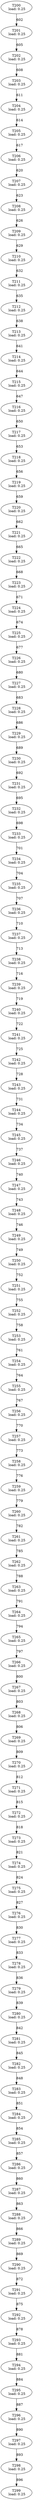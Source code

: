 digraph taskgraph {
	T200 [label= "T200\n load: 0.25"];
	T201 [label= "T201\n load: 0.25"];
	T200 -> T201[label=602];
	T202 [label= "T202\n load: 0.25"];
	T201 -> T202[label=605];
	T203 [label= "T203\n load: 0.25"];
	T202 -> T203[label=608];
	T204 [label= "T204\n load: 0.25"];
	T203 -> T204[label=611];
	T205 [label= "T205\n load: 0.25"];
	T204 -> T205[label=614];
	T206 [label= "T206\n load: 0.25"];
	T205 -> T206[label=617];
	T207 [label= "T207\n load: 0.25"];
	T206 -> T207[label=620];
	T208 [label= "T208\n load: 0.25"];
	T207 -> T208[label=623];
	T209 [label= "T209\n load: 0.25"];
	T208 -> T209[label=626];
	T210 [label= "T210\n load: 0.25"];
	T209 -> T210[label=629];
	T211 [label= "T211\n load: 0.25"];
	T210 -> T211[label=632];
	T212 [label= "T212\n load: 0.25"];
	T211 -> T212[label=635];
	T213 [label= "T213\n load: 0.25"];
	T212 -> T213[label=638];
	T214 [label= "T214\n load: 0.25"];
	T213 -> T214[label=641];
	T215 [label= "T215\n load: 0.25"];
	T214 -> T215[label=644];
	T216 [label= "T216\n load: 0.25"];
	T215 -> T216[label=647];
	T217 [label= "T217\n load: 0.25"];
	T216 -> T217[label=650];
	T218 [label= "T218\n load: 0.25"];
	T217 -> T218[label=653];
	T219 [label= "T219\n load: 0.25"];
	T218 -> T219[label=656];
	T220 [label= "T220\n load: 0.25"];
	T219 -> T220[label=659];
	T221 [label= "T221\n load: 0.25"];
	T220 -> T221[label=662];
	T222 [label= "T222\n load: 0.25"];
	T221 -> T222[label=665];
	T223 [label= "T223\n load: 0.25"];
	T222 -> T223[label=668];
	T224 [label= "T224\n load: 0.25"];
	T223 -> T224[label=671];
	T225 [label= "T225\n load: 0.25"];
	T224 -> T225[label=674];
	T226 [label= "T226\n load: 0.25"];
	T225 -> T226[label=677];
	T227 [label= "T227\n load: 0.25"];
	T226 -> T227[label=680];
	T228 [label= "T228\n load: 0.25"];
	T227 -> T228[label=683];
	T229 [label= "T229\n load: 0.25"];
	T228 -> T229[label=686];
	T230 [label= "T230\n load: 0.25"];
	T229 -> T230[label=689];
	T231 [label= "T231\n load: 0.25"];
	T230 -> T231[label=692];
	T232 [label= "T232\n load: 0.25"];
	T231 -> T232[label=695];
	T233 [label= "T233\n load: 0.25"];
	T232 -> T233[label=698];
	T234 [label= "T234\n load: 0.25"];
	T233 -> T234[label=701];
	T235 [label= "T235\n load: 0.25"];
	T234 -> T235[label=704];
	T236 [label= "T236\n load: 0.25"];
	T235 -> T236[label=707];
	T237 [label= "T237\n load: 0.25"];
	T236 -> T237[label=710];
	T238 [label= "T238\n load: 0.25"];
	T237 -> T238[label=713];
	T239 [label= "T239\n load: 0.25"];
	T238 -> T239[label=716];
	T240 [label= "T240\n load: 0.25"];
	T239 -> T240[label=719];
	T241 [label= "T241\n load: 0.25"];
	T240 -> T241[label=722];
	T242 [label= "T242\n load: 0.25"];
	T241 -> T242[label=725];
	T243 [label= "T243\n load: 0.25"];
	T242 -> T243[label=728];
	T244 [label= "T244\n load: 0.25"];
	T243 -> T244[label=731];
	T245 [label= "T245\n load: 0.25"];
	T244 -> T245[label=734];
	T246 [label= "T246\n load: 0.25"];
	T245 -> T246[label=737];
	T247 [label= "T247\n load: 0.25"];
	T246 -> T247[label=740];
	T248 [label= "T248\n load: 0.25"];
	T247 -> T248[label=743];
	T249 [label= "T249\n load: 0.25"];
	T248 -> T249[label=746];
	T250 [label= "T250\n load: 0.25"];
	T249 -> T250[label=749];
	T251 [label= "T251\n load: 0.25"];
	T250 -> T251[label=752];
	T252 [label= "T252\n load: 0.25"];
	T251 -> T252[label=755];
	T253 [label= "T253\n load: 0.25"];
	T252 -> T253[label=758];
	T254 [label= "T254\n load: 0.25"];
	T253 -> T254[label=761];
	T255 [label= "T255\n load: 0.25"];
	T254 -> T255[label=764];
	T256 [label= "T256\n load: 0.25"];
	T255 -> T256[label=767];
	T257 [label= "T257\n load: 0.25"];
	T256 -> T257[label=770];
	T258 [label= "T258\n load: 0.25"];
	T257 -> T258[label=773];
	T259 [label= "T259\n load: 0.25"];
	T258 -> T259[label=776];
	T260 [label= "T260\n load: 0.25"];
	T259 -> T260[label=779];
	T261 [label= "T261\n load: 0.25"];
	T260 -> T261[label=782];
	T262 [label= "T262\n load: 0.25"];
	T261 -> T262[label=785];
	T263 [label= "T263\n load: 0.25"];
	T262 -> T263[label=788];
	T264 [label= "T264\n load: 0.25"];
	T263 -> T264[label=791];
	T265 [label= "T265\n load: 0.25"];
	T264 -> T265[label=794];
	T266 [label= "T266\n load: 0.25"];
	T265 -> T266[label=797];
	T267 [label= "T267\n load: 0.25"];
	T266 -> T267[label=800];
	T268 [label= "T268\n load: 0.25"];
	T267 -> T268[label=803];
	T269 [label= "T269\n load: 0.25"];
	T268 -> T269[label=806];
	T270 [label= "T270\n load: 0.25"];
	T269 -> T270[label=809];
	T271 [label= "T271\n load: 0.25"];
	T270 -> T271[label=812];
	T272 [label= "T272\n load: 0.25"];
	T271 -> T272[label=815];
	T273 [label= "T273\n load: 0.25"];
	T272 -> T273[label=818];
	T274 [label= "T274\n load: 0.25"];
	T273 -> T274[label=821];
	T275 [label= "T275\n load: 0.25"];
	T274 -> T275[label=824];
	T276 [label= "T276\n load: 0.25"];
	T275 -> T276[label=827];
	T277 [label= "T277\n load: 0.25"];
	T276 -> T277[label=830];
	T278 [label= "T278\n load: 0.25"];
	T277 -> T278[label=833];
	T279 [label= "T279\n load: 0.25"];
	T278 -> T279[label=836];
	T280 [label= "T280\n load: 0.25"];
	T279 -> T280[label=839];
	T281 [label= "T281\n load: 0.25"];
	T280 -> T281[label=842];
	T282 [label= "T282\n load: 0.25"];
	T281 -> T282[label=845];
	T283 [label= "T283\n load: 0.25"];
	T282 -> T283[label=848];
	T284 [label= "T284\n load: 0.25"];
	T283 -> T284[label=851];
	T285 [label= "T285\n load: 0.25"];
	T284 -> T285[label=854];
	T286 [label= "T286\n load: 0.25"];
	T285 -> T286[label=857];
	T287 [label= "T287\n load: 0.25"];
	T286 -> T287[label=860];
	T288 [label= "T288\n load: 0.25"];
	T287 -> T288[label=863];
	T289 [label= "T289\n load: 0.25"];
	T288 -> T289[label=866];
	T290 [label= "T290\n load: 0.25"];
	T289 -> T290[label=869];
	T291 [label= "T291\n load: 0.25"];
	T290 -> T291[label=872];
	T292 [label= "T292\n load: 0.25"];
	T291 -> T292[label=875];
	T293 [label= "T293\n load: 0.25"];
	T292 -> T293[label=878];
	T294 [label= "T294\n load: 0.25"];
	T293 -> T294[label=881];
	T295 [label= "T295\n load: 0.25"];
	T294 -> T295[label=884];
	T296 [label= "T296\n load: 0.25"];
	T295 -> T296[label=887];
	T297 [label= "T297\n load: 0.25"];
	T296 -> T297[label=890];
	T298 [label= "T298\n load: 0.25"];
	T297 -> T298[label=893];
	T299 [label= "T299\n load: 0.25"];
	T298 -> T299[label=896];
}